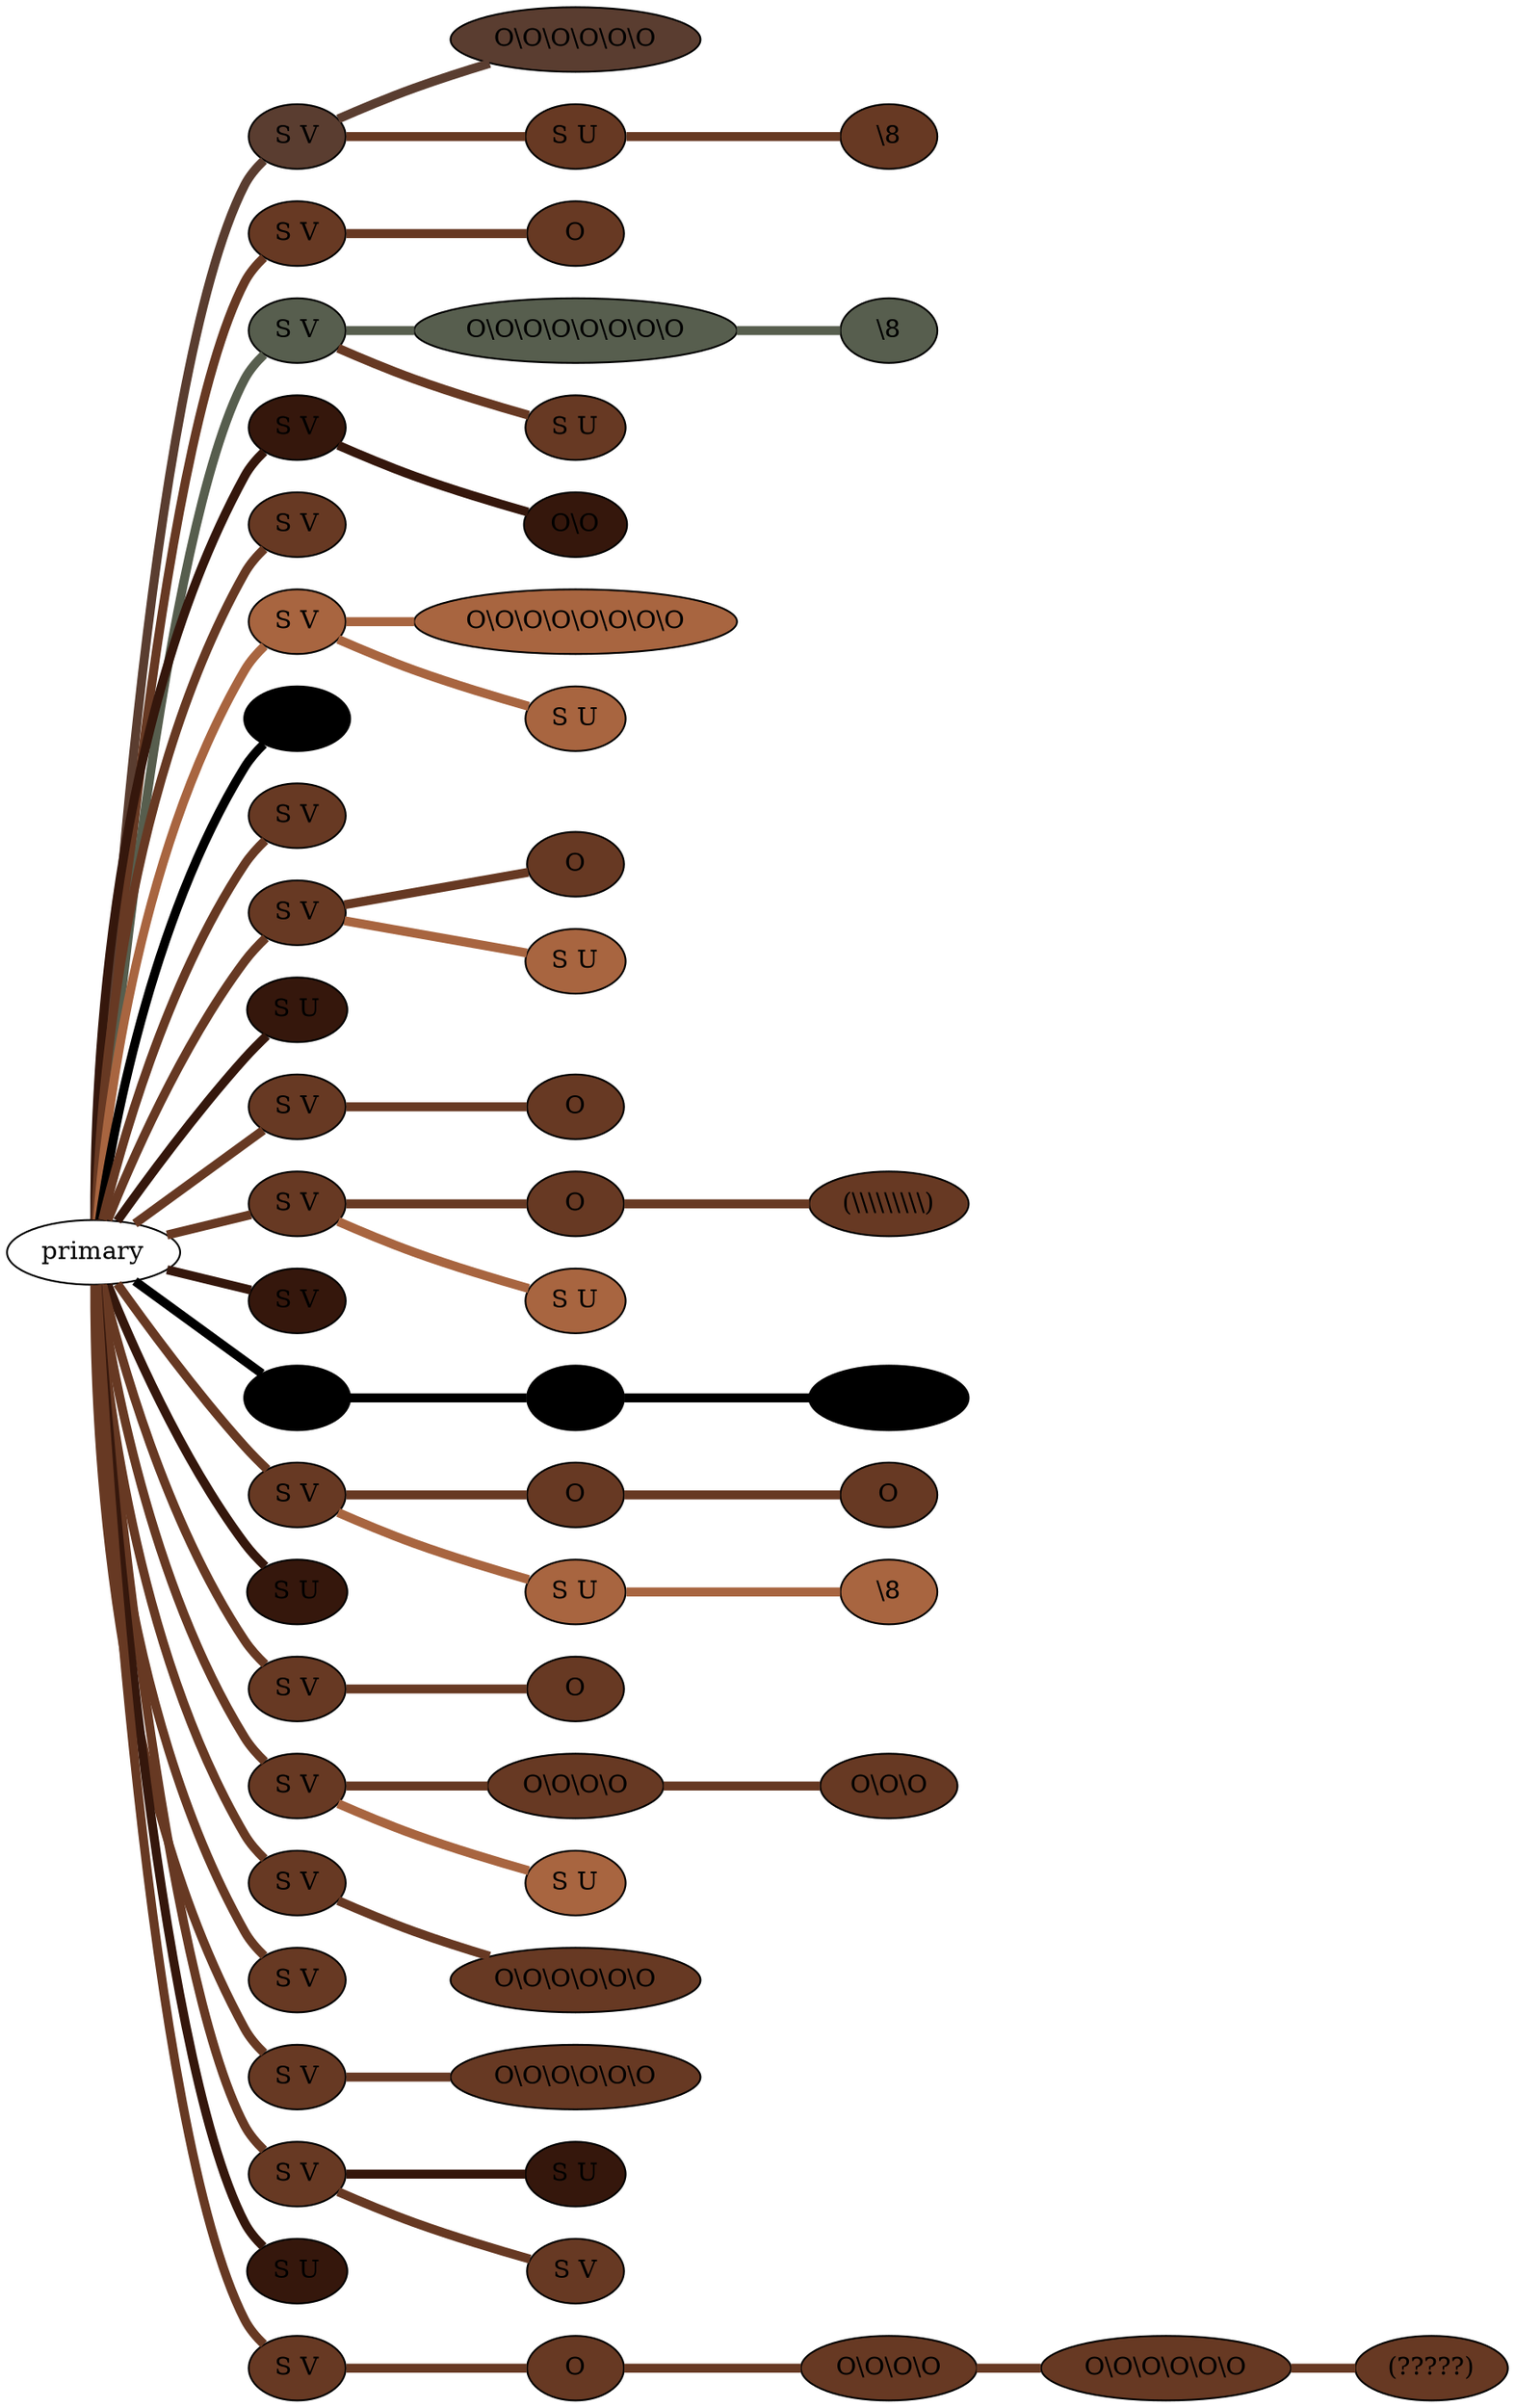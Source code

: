 graph {
 graph [rankdir=LR]
"1" [qtype="pendant_node", pendant_colors="#5A3D30", pendant_ply="S", pendant_attach="V", pendant_length="22", label="S V", style=filled, fillcolor="#5A3D30"]
"primary" -- "1" [qtype="pendant_link",penwidth=5,color="#5A3D30"]
"1:0" [qtype="knot_node", knot_value="6", knot_type="S", knot_position="20.5", knot_spin="Z", label="O\\O\\O\\O\\O\\O", style=filled, fillcolor="#5A3D30"]
"1" -- "1:0" [qtype="knot_link",penwidth=5,color="#5A3D30"]
"1s1" [qtype="pendant_node", pendant_colors="#673923", pendant_ply="S", pendant_attach="U", pendant_length="37", label="S U", style=filled, fillcolor="#673923"]
"1" -- "1s1" [qtype="pendant_link",penwidth=5,color="#673923"]
"1s1:0" [qtype="knot_node", knot_value="1", knot_type="E", knot_position="29.5", knot_spin="Z", label="\\8", style=filled, fillcolor="#673923"]
"1s1" -- "1s1:0" [qtype="knot_link",penwidth=5,color="#673923"]
"2" [qtype="pendant_node", pendant_colors="#673923", pendant_ply="S", pendant_attach="V", pendant_length="14", label="S V", style=filled, fillcolor="#673923"]
"primary" -- "2" [qtype="pendant_link",penwidth=5,color="#673923"]
"2:0" [qtype="knot_node", knot_value="1", knot_type="S", knot_position="11.5", knot_spin="Z", label="O", style=filled, fillcolor="#673923"]
"2" -- "2:0" [qtype="knot_link",penwidth=5,color="#673923"]
"3" [qtype="pendant_node", pendant_colors="#575E4E,#A86540", pendant_ply="S", pendant_attach="V", pendant_length="33", label="S V", style=filled, fillcolor="#575E4E"]
"primary" -- "3" [qtype="pendant_link",penwidth=5,color="#575E4E"]
"3:0" [qtype="knot_node", knot_value="8", knot_type="S", knot_position="21.0", knot_spin="Z", label="O\\O\\O\\O\\O\\O\\O\\O", style=filled, fillcolor="#575E4E"]
"3" -- "3:0" [qtype="knot_link",penwidth=5,color="#575E4E"]
"3:1" [qtype="knot_node", knot_value="1", knot_type="E", knot_position="29.5", knot_spin="Z", label="\\8", style=filled, fillcolor="#575E4E"]
"3:0" -- "3:1" [qtype="knot_link",penwidth=5,color="#575E4E"]
"3s1" [qtype="pendant_node", pendant_colors="#673923", pendant_ply="S", pendant_attach="U", pendant_length="21", label="S U", style=filled, fillcolor="#673923"]
"3" -- "3s1" [qtype="pendant_link",penwidth=5,color="#673923"]
"4" [qtype="pendant_node", pendant_colors="#35170C,#777777", pendant_ply="S", pendant_attach="V", pendant_length="45", label="S V", style=filled, fillcolor="#35170C"]
"primary" -- "4" [qtype="pendant_link",penwidth=5,color="#35170C"]
"4:0" [qtype="knot_node", knot_value="2", knot_type="S", knot_position="21.0", knot_spin="Z", label="O\\O", style=filled, fillcolor="#35170C"]
"4" -- "4:0" [qtype="knot_link",penwidth=5,color="#35170C"]
"5" [qtype="pendant_node", pendant_colors="#673923,#575E4E", pendant_ply="S", pendant_attach="V", pendant_length="8", label="S V", style=filled, fillcolor="#673923"]
"primary" -- "5" [qtype="pendant_link",penwidth=5,color="#673923"]
"6" [qtype="pendant_node", pendant_colors="#A86540,#673923", pendant_ply="S", pendant_attach="V", pendant_length="26", label="S V", style=filled, fillcolor="#A86540"]
"primary" -- "6" [qtype="pendant_link",penwidth=5,color="#A86540"]
"6:0" [qtype="knot_node", knot_value="8", knot_type="S", knot_position="19.0", knot_spin="Z", label="O\\O\\O\\O\\O\\O\\O\\O", style=filled, fillcolor="#A86540"]
"6" -- "6:0" [qtype="knot_link",penwidth=5,color="#A86540"]
"6s1" [qtype="pendant_node", pendant_colors="#A86540", pendant_ply="S", pendant_attach="U", pendant_length="8", label="S U", style=filled, fillcolor="#A86540"]
"6" -- "6s1" [qtype="pendant_link",penwidth=5,color="#A86540"]
"7" [qtype="pendant_node", pendant_colors="#000000", pendant_ply="U", pendant_attach="U", pendant_length="0", label="U U", style=filled, fillcolor="#000000"]
"primary" -- "7" [qtype="pendant_link",penwidth=5,color="#000000"]
"8" [qtype="pendant_node", pendant_colors="#673923,#A86540", pendant_ply="S", pendant_attach="V", pendant_length="9", label="S V", style=filled, fillcolor="#673923"]
"primary" -- "8" [qtype="pendant_link",penwidth=5,color="#673923"]
"9" [qtype="pendant_node", pendant_colors="#673923,#A86540", pendant_ply="S", pendant_attach="V", pendant_length="24", label="S V", style=filled, fillcolor="#673923"]
"primary" -- "9" [qtype="pendant_link",penwidth=5,color="#673923"]
"9:0" [qtype="knot_node", knot_value="1", knot_type="S", knot_position="11.0", knot_spin="Z", label="O", style=filled, fillcolor="#673923"]
"9" -- "9:0" [qtype="knot_link",penwidth=5,color="#673923"]
"9s1" [qtype="pendant_node", pendant_colors="#A86540", pendant_ply="S", pendant_attach="U", pendant_length="4", label="S U", style=filled, fillcolor="#A86540"]
"9" -- "9s1" [qtype="pendant_link",penwidth=5,color="#A86540"]
"10" [qtype="pendant_node", pendant_colors="#35170C", pendant_ply="S", pendant_attach="U", pendant_length="0", label="S U", style=filled, fillcolor="#35170C"]
"primary" -- "10" [qtype="pendant_link",penwidth=5,color="#35170C"]
"11" [qtype="pendant_node", pendant_colors="#673923,#575E4E", pendant_ply="S", pendant_attach="V", pendant_length="24", label="S V", style=filled, fillcolor="#673923"]
"primary" -- "11" [qtype="pendant_link",penwidth=5,color="#673923"]
"11:0" [qtype="knot_node", knot_value="1", knot_type="S", knot_position="10.5", knot_spin="Z", label="O", style=filled, fillcolor="#673923"]
"11" -- "11:0" [qtype="knot_link",penwidth=5,color="#673923"]
"12" [qtype="pendant_node", pendant_colors="#673923,#575E4E,#A86540", pendant_ply="S", pendant_attach="V", pendant_length="37", label="S V", style=filled, fillcolor="#673923"]
"primary" -- "12" [qtype="pendant_link",penwidth=5,color="#673923"]
"12:0" [qtype="knot_node", knot_value="1", knot_type="S", knot_position="11.0", knot_spin="Z", label="O", style=filled, fillcolor="#673923"]
"12" -- "12:0" [qtype="knot_link",penwidth=5,color="#673923"]
"12:1" [qtype="knot_node", knot_value="9", knot_type="L", knot_position="28.0", knot_spin="Z", label="(\\\\\\\\\\\\\\\\\\)", style=filled, fillcolor="#673923"]
"12:0" -- "12:1" [qtype="knot_link",penwidth=5,color="#673923"]
"12s1" [qtype="pendant_node", pendant_colors="#A86540", pendant_ply="S", pendant_attach="U", pendant_length="17", label="S U", style=filled, fillcolor="#A86540"]
"12" -- "12s1" [qtype="pendant_link",penwidth=5,color="#A86540"]
"13" [qtype="pendant_node", pendant_colors="#35170C", pendant_ply="S", pendant_attach="V", pendant_length="0", label="S V", style=filled, fillcolor="#35170C"]
"primary" -- "13" [qtype="pendant_link",penwidth=5,color="#35170C"]
"14" [qtype="pendant_node", pendant_colors="#000000", pendant_ply="U", pendant_attach="U", pendant_length="57", label="U U", style=filled, fillcolor="#000000"]
"primary" -- "14" [qtype="pendant_link",penwidth=5,color="#000000"]
"14:0" [qtype="knot_node", knot_value="1", knot_type="S", knot_position="11.0", knot_spin="Z", label="O", style=filled, fillcolor="#000000"]
"14" -- "14:0" [qtype="knot_link",penwidth=5,color="#000000"]
"14:1" [qtype="knot_node", knot_value="9", knot_type="L", knot_position="28.0", knot_spin="Z", label="(\\\\\\\\\\\\\\\\\\)", style=filled, fillcolor="#000000"]
"14:0" -- "14:1" [qtype="knot_link",penwidth=5,color="#000000"]
"15" [qtype="pendant_node", pendant_colors="#673923,#575E4E,#A86540", pendant_ply="S", pendant_attach="V", pendant_length="24", label="S V", style=filled, fillcolor="#673923"]
"primary" -- "15" [qtype="pendant_link",penwidth=5,color="#673923"]
"15:0" [qtype="knot_node", knot_value="1", knot_type="S", knot_position="10.5", knot_spin="Z", label="O", style=filled, fillcolor="#673923"]
"15" -- "15:0" [qtype="knot_link",penwidth=5,color="#673923"]
"15:1" [qtype="knot_node", knot_value="1", knot_type="S", knot_position="19.5", knot_spin="Z", label="O", style=filled, fillcolor="#673923"]
"15:0" -- "15:1" [qtype="knot_link",penwidth=5,color="#673923"]
"15s1" [qtype="pendant_node", pendant_colors="#A86540", pendant_ply="S", pendant_attach="U", pendant_length="40", label="S U", style=filled, fillcolor="#A86540"]
"15" -- "15s1" [qtype="pendant_link",penwidth=5,color="#A86540"]
"15s1:0" [qtype="knot_node", knot_value="1", knot_type="E", knot_position="26.5", knot_spin="Z", label="\\8", style=filled, fillcolor="#A86540"]
"15s1" -- "15s1:0" [qtype="knot_link",penwidth=5,color="#A86540"]
"16" [qtype="pendant_node", pendant_colors="#35170C", pendant_ply="S", pendant_attach="U", pendant_length="0", label="S U", style=filled, fillcolor="#35170C"]
"primary" -- "16" [qtype="pendant_link",penwidth=5,color="#35170C"]
"17" [qtype="pendant_node", pendant_colors="#673923,#A86540,#575E4E", pendant_ply="S", pendant_attach="V", pendant_length="48", label="S V", style=filled, fillcolor="#673923"]
"primary" -- "17" [qtype="pendant_link",penwidth=5,color="#673923"]
"17:0" [qtype="knot_node", knot_value="1", knot_type="S", knot_position="11.0", knot_spin="Z", label="O", style=filled, fillcolor="#673923"]
"17" -- "17:0" [qtype="knot_link",penwidth=5,color="#673923"]
"18" [qtype="pendant_node", pendant_colors="#673923,#A86540,#575E4E", pendant_ply="S", pendant_attach="V", pendant_length="22", label="S V", style=filled, fillcolor="#673923"]
"primary" -- "18" [qtype="pendant_link",penwidth=5,color="#673923"]
"18:0" [qtype="knot_node", knot_value="4", knot_type="S", knot_position="11.0", knot_spin="Z", label="O\\O\\O\\O", style=filled, fillcolor="#673923"]
"18" -- "18:0" [qtype="knot_link",penwidth=5,color="#673923"]
"18:1" [qtype="knot_node", knot_value="3", knot_type="S", knot_position="18.0", knot_spin="Z", label="O\\O\\O", style=filled, fillcolor="#673923"]
"18:0" -- "18:1" [qtype="knot_link",penwidth=5,color="#673923"]
"18s1" [qtype="pendant_node", pendant_colors="#A86540", pendant_ply="S", pendant_attach="U", pendant_length="12", label="S U", style=filled, fillcolor="#A86540"]
"18" -- "18s1" [qtype="pendant_link",penwidth=5,color="#A86540"]
"19" [qtype="pendant_node", pendant_colors="#673923,#A86540,#575E4E", pendant_ply="S", pendant_attach="V", pendant_length="13", label="S V", style=filled, fillcolor="#673923"]
"primary" -- "19" [qtype="pendant_link",penwidth=5,color="#673923"]
"19:0" [qtype="knot_node", knot_value="6", knot_type="S", knot_position="10.5", knot_spin="Z", label="O\\O\\O\\O\\O\\O", style=filled, fillcolor="#673923"]
"19" -- "19:0" [qtype="knot_link",penwidth=5,color="#673923"]
"20" [qtype="pendant_node", pendant_colors="#673923,#35170C", pendant_ply="S", pendant_attach="V", pendant_length="0", label="S V", style=filled, fillcolor="#673923"]
"primary" -- "20" [qtype="pendant_link",penwidth=5,color="#673923"]
"21" [qtype="pendant_node", pendant_colors="#673923,#A86540,#575E4E", pendant_ply="S", pendant_attach="V", pendant_length="18", label="S V", style=filled, fillcolor="#673923"]
"primary" -- "21" [qtype="pendant_link",penwidth=5,color="#673923"]
"21:0" [qtype="knot_node", knot_value="6", knot_type="S", knot_position="10.5", knot_spin="Z", label="O\\O\\O\\O\\O\\O", style=filled, fillcolor="#673923"]
"21" -- "21:0" [qtype="knot_link",penwidth=5,color="#673923"]
"22" [qtype="pendant_node", pendant_colors="#673923,#A86540,#575E4E", pendant_ply="S", pendant_attach="V", pendant_length="5", label="S V", style=filled, fillcolor="#673923"]
"primary" -- "22" [qtype="pendant_link",penwidth=5,color="#673923"]
"22s1" [qtype="pendant_node", pendant_colors="#35170C", pendant_ply="S", pendant_attach="U", pendant_length="0", label="S U", style=filled, fillcolor="#35170C"]
"22" -- "22s1" [qtype="pendant_link",penwidth=5,color="#35170C"]
"22s2" [qtype="pendant_node", pendant_colors="#673923", pendant_ply="S", pendant_attach="V", pendant_length="1", label="S V", style=filled, fillcolor="#673923"]
"22" -- "22s2" [qtype="pendant_link",penwidth=5,color="#673923"]
"23" [qtype="pendant_node", pendant_colors="#35170C", pendant_ply="S", pendant_attach="U", pendant_length="0", label="S U", style=filled, fillcolor="#35170C"]
"primary" -- "23" [qtype="pendant_link",penwidth=5,color="#35170C"]
"24" [qtype="pendant_node", pendant_colors="#673923,#A86540,#575E4E", pendant_ply="S", pendant_attach="V", pendant_length="39", label="S V", style=filled, fillcolor="#673923"]
"primary" -- "24" [qtype="pendant_link",penwidth=5,color="#673923"]
"24:0" [qtype="knot_node", knot_value="1", knot_type="S", knot_position="2.5", knot_spin="S", label="O", style=filled, fillcolor="#673923"]
"24" -- "24:0" [qtype="knot_link",penwidth=5,color="#673923"]
"24:1" [qtype="knot_node", knot_value="4", knot_type="S", knot_position="18.0", knot_spin="Z", label="O\\O\\O\\O", style=filled, fillcolor="#673923"]
"24:0" -- "24:1" [qtype="knot_link",penwidth=5,color="#673923"]
"24:2" [qtype="knot_node", knot_value="6", knot_type="S", knot_position="26.5", knot_spin="Z", label="O\\O\\O\\O\\O\\O", style=filled, fillcolor="#673923"]
"24:1" -- "24:2" [qtype="knot_link",penwidth=5,color="#673923"]
"24:3" [qtype="knot_node", knot_value="5", knot_type="L", knot_position="35.5", knot_spin="U", label="(?????)", style=filled, fillcolor="#673923"]
"24:2" -- "24:3" [qtype="knot_link",penwidth=5,color="#673923"]
}
